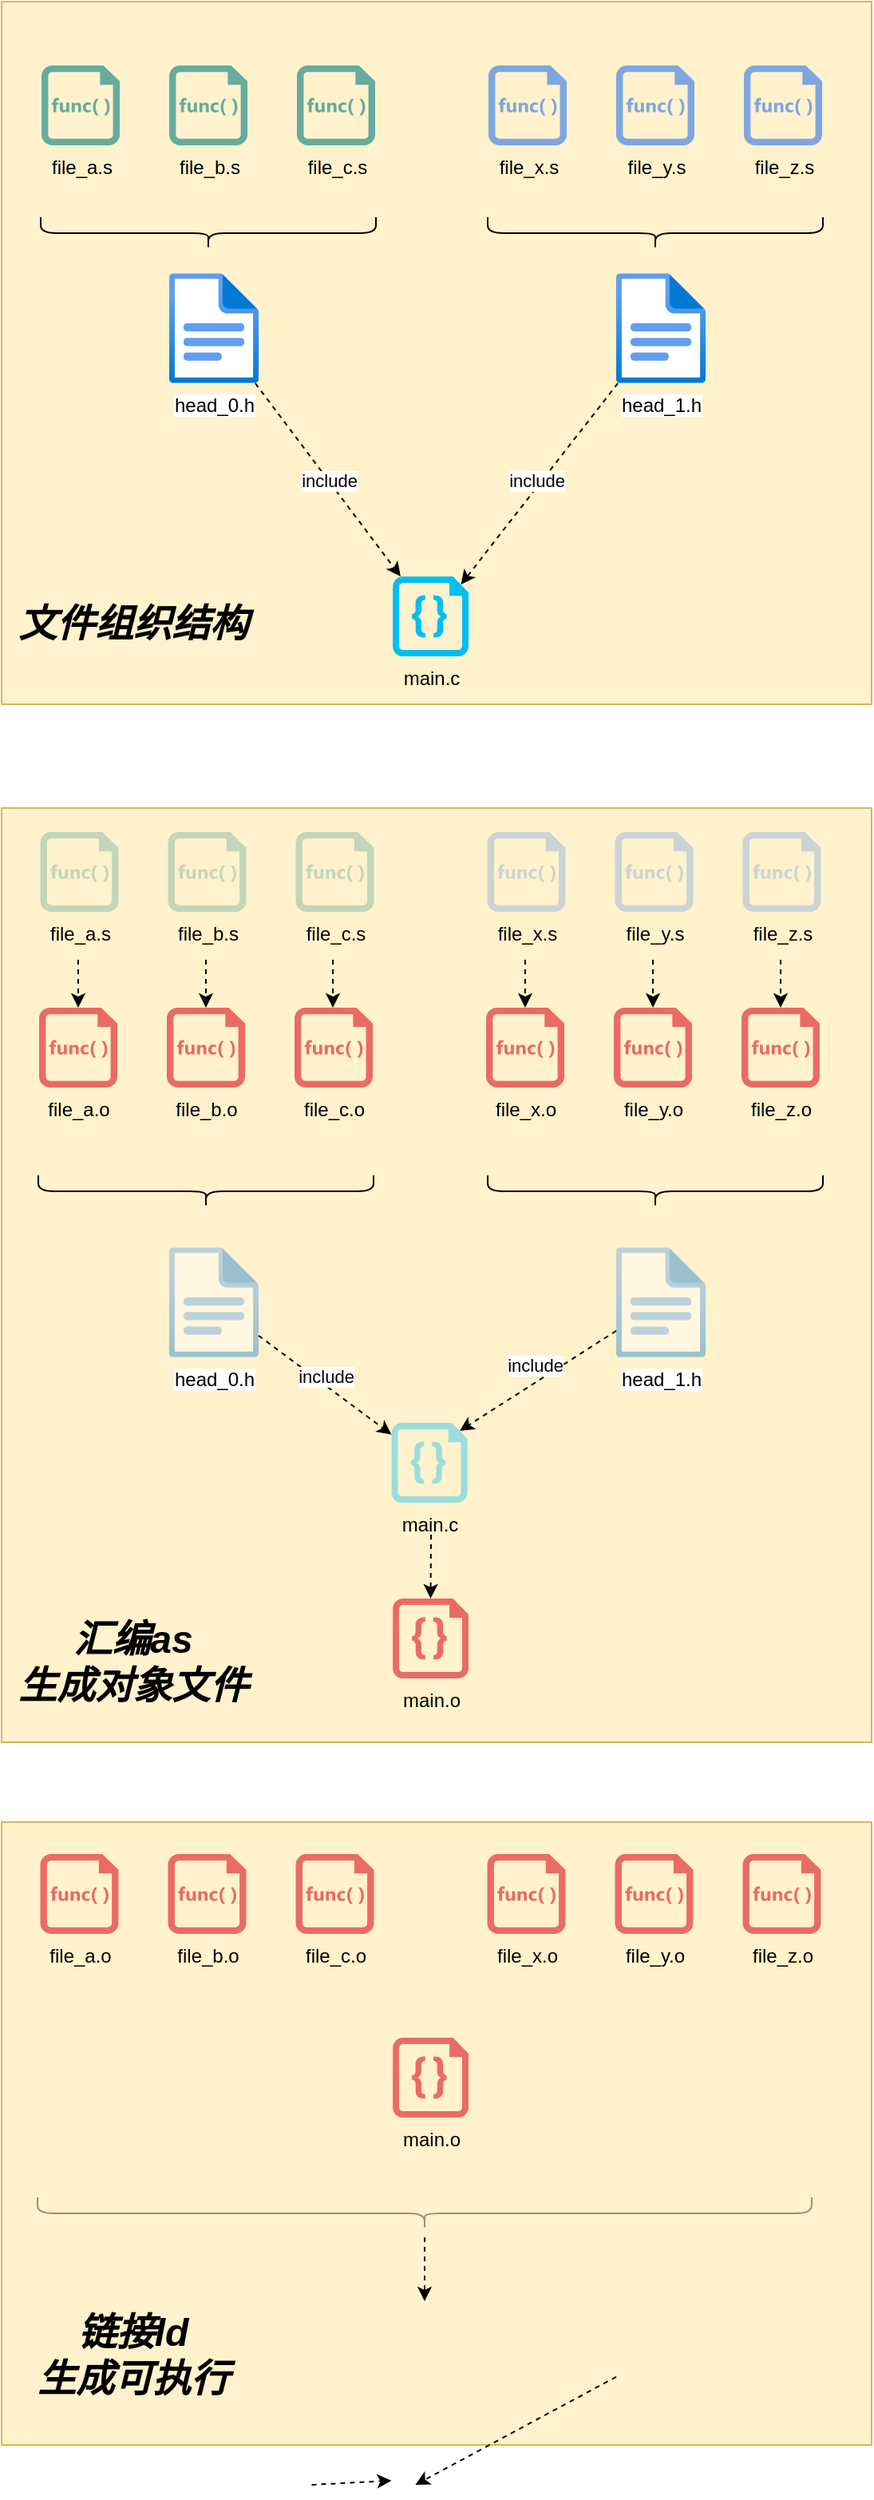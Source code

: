 <mxfile version="16.1.0" type="github">
  <diagram id="spzFWITE9Zn2OP-nqxdw" name="Page-1">
    <mxGraphModel dx="1350" dy="773" grid="1" gridSize="10" guides="1" tooltips="1" connect="1" arrows="1" fold="1" page="1" pageScale="1" pageWidth="827" pageHeight="1169" math="0" shadow="0">
      <root>
        <mxCell id="0" />
        <mxCell id="1" parent="0" />
        <mxCell id="oYCqzgZXlXL3odsBXNti-86" value="" style="rounded=0;whiteSpace=wrap;html=1;fillColor=#fff2cc;strokeColor=#d6b656;" vertex="1" parent="1">
          <mxGeometry x="135" y="1220" width="545" height="390" as="geometry" />
        </mxCell>
        <mxCell id="oYCqzgZXlXL3odsBXNti-51" value="" style="rounded=0;whiteSpace=wrap;html=1;fillColor=#fff2cc;strokeColor=#d6b656;" vertex="1" parent="1">
          <mxGeometry x="135" y="585" width="545" height="585" as="geometry" />
        </mxCell>
        <mxCell id="oYCqzgZXlXL3odsBXNti-33" value="" style="rounded=0;whiteSpace=wrap;html=1;fillColor=#fff2cc;strokeColor=#d6b656;" vertex="1" parent="1">
          <mxGeometry x="135" y="80" width="545" height="440" as="geometry" />
        </mxCell>
        <mxCell id="oYCqzgZXlXL3odsBXNti-3" value="file_a.s" style="sketch=0;aspect=fixed;pointerEvents=1;shadow=0;dashed=0;html=1;strokeColor=none;labelPosition=center;verticalLabelPosition=bottom;verticalAlign=top;align=center;fillColor=#67AB9F;shape=mxgraph.mscae.enterprise.code_file" vertex="1" parent="1">
          <mxGeometry x="160" y="120" width="49" height="50" as="geometry" />
        </mxCell>
        <mxCell id="oYCqzgZXlXL3odsBXNti-4" value="file_b.s" style="sketch=0;aspect=fixed;pointerEvents=1;shadow=0;dashed=0;html=1;strokeColor=none;labelPosition=center;verticalLabelPosition=bottom;verticalAlign=top;align=center;fillColor=#67AB9F;shape=mxgraph.mscae.enterprise.code_file" vertex="1" parent="1">
          <mxGeometry x="240" y="120" width="49" height="50" as="geometry" />
        </mxCell>
        <mxCell id="oYCqzgZXlXL3odsBXNti-5" value="file_c.s" style="sketch=0;aspect=fixed;pointerEvents=1;shadow=0;dashed=0;html=1;strokeColor=none;labelPosition=center;verticalLabelPosition=bottom;verticalAlign=top;align=center;fillColor=#67AB9F;shape=mxgraph.mscae.enterprise.code_file" vertex="1" parent="1">
          <mxGeometry x="320" y="120" width="49" height="50" as="geometry" />
        </mxCell>
        <mxCell id="oYCqzgZXlXL3odsBXNti-6" value="file_x.s" style="sketch=0;aspect=fixed;pointerEvents=1;shadow=0;dashed=0;html=1;strokeColor=none;labelPosition=center;verticalLabelPosition=bottom;verticalAlign=top;align=center;fillColor=#7EA6E0;shape=mxgraph.mscae.enterprise.code_file" vertex="1" parent="1">
          <mxGeometry x="440" y="120" width="49" height="50" as="geometry" />
        </mxCell>
        <mxCell id="oYCqzgZXlXL3odsBXNti-7" value="file_y.s" style="sketch=0;aspect=fixed;pointerEvents=1;shadow=0;dashed=0;html=1;strokeColor=none;labelPosition=center;verticalLabelPosition=bottom;verticalAlign=top;align=center;fillColor=#7EA6E0;shape=mxgraph.mscae.enterprise.code_file" vertex="1" parent="1">
          <mxGeometry x="520" y="120" width="49" height="50" as="geometry" />
        </mxCell>
        <mxCell id="oYCqzgZXlXL3odsBXNti-8" value="file_z.s" style="sketch=0;aspect=fixed;pointerEvents=1;shadow=0;dashed=0;html=1;strokeColor=none;labelPosition=center;verticalLabelPosition=bottom;verticalAlign=top;align=center;fillColor=#7EA6E0;shape=mxgraph.mscae.enterprise.code_file" vertex="1" parent="1">
          <mxGeometry x="600" y="120" width="49" height="50" as="geometry" />
        </mxCell>
        <mxCell id="oYCqzgZXlXL3odsBXNti-9" value="head_0.h" style="aspect=fixed;html=1;points=[];align=center;image;fontSize=12;image=img/lib/azure2/general/File.svg;fillColor=#7EA6E0;" vertex="1" parent="1">
          <mxGeometry x="240" y="250" width="56.0" height="69" as="geometry" />
        </mxCell>
        <mxCell id="oYCqzgZXlXL3odsBXNti-10" value="head_1.h" style="aspect=fixed;html=1;points=[];align=center;image;fontSize=12;image=img/lib/azure2/general/File.svg;fillColor=#7EA6E0;" vertex="1" parent="1">
          <mxGeometry x="520" y="250" width="56.0" height="69" as="geometry" />
        </mxCell>
        <mxCell id="oYCqzgZXlXL3odsBXNti-11" value="" style="shape=curlyBracket;whiteSpace=wrap;html=1;rounded=1;flipH=1;fillColor=#7EA6E0;rotation=90;" vertex="1" parent="1">
          <mxGeometry x="254.5" y="120" width="20" height="210" as="geometry" />
        </mxCell>
        <mxCell id="oYCqzgZXlXL3odsBXNti-12" value="" style="shape=curlyBracket;whiteSpace=wrap;html=1;rounded=1;flipH=1;fillColor=#7EA6E0;rotation=90;" vertex="1" parent="1">
          <mxGeometry x="534.5" y="120" width="20" height="210" as="geometry" />
        </mxCell>
        <mxCell id="oYCqzgZXlXL3odsBXNti-13" value="main.c" style="verticalLabelPosition=bottom;html=1;verticalAlign=top;align=center;strokeColor=none;fillColor=#00BEF2;shape=mxgraph.azure.code_file;pointerEvents=1;" vertex="1" parent="1">
          <mxGeometry x="380" y="440" width="47.5" height="50" as="geometry" />
        </mxCell>
        <mxCell id="oYCqzgZXlXL3odsBXNti-14" value="" style="endArrow=classic;html=1;rounded=0;dashed=1;" edge="1" parent="1" source="oYCqzgZXlXL3odsBXNti-9" target="oYCqzgZXlXL3odsBXNti-13">
          <mxGeometry width="50" height="50" relative="1" as="geometry">
            <mxPoint x="330" y="450" as="sourcePoint" />
            <mxPoint x="380" y="400" as="targetPoint" />
          </mxGeometry>
        </mxCell>
        <mxCell id="oYCqzgZXlXL3odsBXNti-16" value="include" style="edgeLabel;html=1;align=center;verticalAlign=middle;resizable=0;points=[];" vertex="1" connectable="0" parent="oYCqzgZXlXL3odsBXNti-14">
          <mxGeometry x="0.221" y="-2" relative="1" as="geometry">
            <mxPoint x="-8" y="-14" as="offset" />
          </mxGeometry>
        </mxCell>
        <mxCell id="oYCqzgZXlXL3odsBXNti-15" value="" style="endArrow=classic;html=1;rounded=0;dashed=1;entryX=0.9;entryY=0.1;entryDx=0;entryDy=0;entryPerimeter=0;" edge="1" parent="1" source="oYCqzgZXlXL3odsBXNti-10" target="oYCqzgZXlXL3odsBXNti-13">
          <mxGeometry width="50" height="50" relative="1" as="geometry">
            <mxPoint x="303.947" y="329" as="sourcePoint" />
            <mxPoint x="394.948" y="450" as="targetPoint" />
          </mxGeometry>
        </mxCell>
        <mxCell id="oYCqzgZXlXL3odsBXNti-17" value="include" style="edgeLabel;html=1;align=center;verticalAlign=middle;resizable=0;points=[];" vertex="1" connectable="0" parent="oYCqzgZXlXL3odsBXNti-15">
          <mxGeometry x="0.277" y="1" relative="1" as="geometry">
            <mxPoint x="11" y="-20" as="offset" />
          </mxGeometry>
        </mxCell>
        <mxCell id="oYCqzgZXlXL3odsBXNti-18" value="file_a.s" style="sketch=0;aspect=fixed;pointerEvents=1;shadow=0;dashed=0;html=1;strokeColor=none;labelPosition=center;verticalLabelPosition=bottom;verticalAlign=top;align=center;fillColor=#67AB9F;shape=mxgraph.mscae.enterprise.code_file;perimeterSpacing=5;opacity=40;" vertex="1" parent="1">
          <mxGeometry x="159.25" y="600" width="49" height="50" as="geometry" />
        </mxCell>
        <mxCell id="oYCqzgZXlXL3odsBXNti-19" value="file_b.s" style="sketch=0;aspect=fixed;pointerEvents=1;shadow=0;dashed=0;html=1;strokeColor=none;labelPosition=center;verticalLabelPosition=bottom;verticalAlign=top;align=center;fillColor=#67AB9F;shape=mxgraph.mscae.enterprise.code_file;perimeterSpacing=5;opacity=40;" vertex="1" parent="1">
          <mxGeometry x="239.25" y="600" width="49" height="50" as="geometry" />
        </mxCell>
        <mxCell id="oYCqzgZXlXL3odsBXNti-20" value="file_c.s" style="sketch=0;aspect=fixed;pointerEvents=1;shadow=0;dashed=0;html=1;strokeColor=none;labelPosition=center;verticalLabelPosition=bottom;verticalAlign=top;align=center;fillColor=#67AB9F;shape=mxgraph.mscae.enterprise.code_file;perimeterSpacing=5;opacity=40;" vertex="1" parent="1">
          <mxGeometry x="319.25" y="600" width="49" height="50" as="geometry" />
        </mxCell>
        <mxCell id="oYCqzgZXlXL3odsBXNti-21" value="file_x.s" style="sketch=0;aspect=fixed;pointerEvents=1;shadow=0;dashed=0;html=1;strokeColor=none;labelPosition=center;verticalLabelPosition=bottom;verticalAlign=top;align=center;fillColor=#7EA6E0;shape=mxgraph.mscae.enterprise.code_file;perimeterSpacing=5;opacity=40;" vertex="1" parent="1">
          <mxGeometry x="439.25" y="600" width="49" height="50" as="geometry" />
        </mxCell>
        <mxCell id="oYCqzgZXlXL3odsBXNti-22" value="file_y.s" style="sketch=0;aspect=fixed;pointerEvents=1;shadow=0;dashed=0;html=1;strokeColor=none;labelPosition=center;verticalLabelPosition=bottom;verticalAlign=top;align=center;fillColor=#7EA6E0;shape=mxgraph.mscae.enterprise.code_file;perimeterSpacing=5;opacity=40;" vertex="1" parent="1">
          <mxGeometry x="519.25" y="600" width="49" height="50" as="geometry" />
        </mxCell>
        <mxCell id="oYCqzgZXlXL3odsBXNti-23" value="file_z.s" style="sketch=0;aspect=fixed;pointerEvents=1;shadow=0;dashed=0;html=1;strokeColor=none;labelPosition=center;verticalLabelPosition=bottom;verticalAlign=top;align=center;fillColor=#7EA6E0;shape=mxgraph.mscae.enterprise.code_file;perimeterSpacing=5;opacity=40;" vertex="1" parent="1">
          <mxGeometry x="599.25" y="600" width="49" height="50" as="geometry" />
        </mxCell>
        <mxCell id="oYCqzgZXlXL3odsBXNti-24" value="head_0.h" style="aspect=fixed;html=1;points=[];align=center;image;fontSize=12;image=img/lib/azure2/general/File.svg;fillColor=#7EA6E0;opacity=40;" vertex="1" parent="1">
          <mxGeometry x="240" y="860" width="56.0" height="69" as="geometry" />
        </mxCell>
        <mxCell id="oYCqzgZXlXL3odsBXNti-25" value="head_1.h" style="aspect=fixed;html=1;points=[];align=center;image;fontSize=12;image=img/lib/azure2/general/File.svg;fillColor=#7EA6E0;imageBackground=none;imageBorder=none;opacity=40;" vertex="1" parent="1">
          <mxGeometry x="520" y="860" width="56.0" height="69" as="geometry" />
        </mxCell>
        <mxCell id="oYCqzgZXlXL3odsBXNti-28" value="main.c" style="verticalLabelPosition=bottom;html=1;verticalAlign=top;align=center;strokeColor=none;fillColor=#00BEF2;shape=mxgraph.azure.code_file;pointerEvents=1;opacity=40;" vertex="1" parent="1">
          <mxGeometry x="379.25" y="970" width="47.5" height="50" as="geometry" />
        </mxCell>
        <mxCell id="oYCqzgZXlXL3odsBXNti-29" value="" style="endArrow=classic;html=1;rounded=0;dashed=1;" edge="1" parent="1" source="oYCqzgZXlXL3odsBXNti-24" target="oYCqzgZXlXL3odsBXNti-28">
          <mxGeometry width="50" height="50" relative="1" as="geometry">
            <mxPoint x="329.25" y="980" as="sourcePoint" />
            <mxPoint x="379.25" y="930" as="targetPoint" />
          </mxGeometry>
        </mxCell>
        <mxCell id="oYCqzgZXlXL3odsBXNti-30" value="include" style="edgeLabel;html=1;align=center;verticalAlign=middle;resizable=0;points=[];" vertex="1" connectable="0" parent="oYCqzgZXlXL3odsBXNti-29">
          <mxGeometry x="0.221" y="-2" relative="1" as="geometry">
            <mxPoint x="-8" y="-14" as="offset" />
          </mxGeometry>
        </mxCell>
        <mxCell id="oYCqzgZXlXL3odsBXNti-31" value="" style="endArrow=classic;html=1;rounded=0;dashed=1;entryX=0.9;entryY=0.1;entryDx=0;entryDy=0;entryPerimeter=0;" edge="1" parent="1" source="oYCqzgZXlXL3odsBXNti-25" target="oYCqzgZXlXL3odsBXNti-28">
          <mxGeometry width="50" height="50" relative="1" as="geometry">
            <mxPoint x="303.197" y="859" as="sourcePoint" />
            <mxPoint x="394.198" y="980" as="targetPoint" />
          </mxGeometry>
        </mxCell>
        <mxCell id="oYCqzgZXlXL3odsBXNti-32" value="include" style="edgeLabel;html=1;align=center;verticalAlign=middle;resizable=0;points=[];" vertex="1" connectable="0" parent="oYCqzgZXlXL3odsBXNti-31">
          <mxGeometry x="0.277" y="1" relative="1" as="geometry">
            <mxPoint x="11" y="-20" as="offset" />
          </mxGeometry>
        </mxCell>
        <mxCell id="oYCqzgZXlXL3odsBXNti-35" value="file_a.o" style="sketch=0;aspect=fixed;pointerEvents=1;shadow=0;dashed=0;html=1;strokeColor=none;labelPosition=center;verticalLabelPosition=bottom;verticalAlign=top;align=center;fillColor=#EA6B66;shape=mxgraph.mscae.enterprise.code_file" vertex="1" parent="1">
          <mxGeometry x="158.5" y="710" width="49" height="50" as="geometry" />
        </mxCell>
        <mxCell id="oYCqzgZXlXL3odsBXNti-36" value="file_b.o" style="sketch=0;aspect=fixed;pointerEvents=1;shadow=0;dashed=0;html=1;strokeColor=none;labelPosition=center;verticalLabelPosition=bottom;verticalAlign=top;align=center;fillColor=#EA6B66;shape=mxgraph.mscae.enterprise.code_file" vertex="1" parent="1">
          <mxGeometry x="238.5" y="710" width="49" height="50" as="geometry" />
        </mxCell>
        <mxCell id="oYCqzgZXlXL3odsBXNti-37" value="file_c.o" style="sketch=0;aspect=fixed;pointerEvents=1;shadow=0;dashed=0;html=1;strokeColor=none;labelPosition=center;verticalLabelPosition=bottom;verticalAlign=top;align=center;fillColor=#EA6B66;shape=mxgraph.mscae.enterprise.code_file" vertex="1" parent="1">
          <mxGeometry x="318.5" y="710" width="49" height="50" as="geometry" />
        </mxCell>
        <mxCell id="oYCqzgZXlXL3odsBXNti-38" value="file_x.o" style="sketch=0;aspect=fixed;pointerEvents=1;shadow=0;dashed=0;html=1;strokeColor=none;labelPosition=center;verticalLabelPosition=bottom;verticalAlign=top;align=center;fillColor=#EA6B66;shape=mxgraph.mscae.enterprise.code_file" vertex="1" parent="1">
          <mxGeometry x="438.5" y="710" width="49" height="50" as="geometry" />
        </mxCell>
        <mxCell id="oYCqzgZXlXL3odsBXNti-39" value="file_y.o" style="sketch=0;aspect=fixed;pointerEvents=1;shadow=0;dashed=0;html=1;strokeColor=none;labelPosition=center;verticalLabelPosition=bottom;verticalAlign=top;align=center;fillColor=#EA6B66;shape=mxgraph.mscae.enterprise.code_file" vertex="1" parent="1">
          <mxGeometry x="518.5" y="710" width="49" height="50" as="geometry" />
        </mxCell>
        <mxCell id="oYCqzgZXlXL3odsBXNti-40" value="file_z.o" style="sketch=0;aspect=fixed;pointerEvents=1;shadow=0;dashed=0;html=1;strokeColor=none;labelPosition=center;verticalLabelPosition=bottom;verticalAlign=top;align=center;fillColor=#EA6B66;shape=mxgraph.mscae.enterprise.code_file" vertex="1" parent="1">
          <mxGeometry x="598.5" y="710" width="49" height="50" as="geometry" />
        </mxCell>
        <mxCell id="oYCqzgZXlXL3odsBXNti-41" value="main.o" style="verticalLabelPosition=bottom;html=1;verticalAlign=top;align=center;strokeColor=none;fillColor=#EA6B66;shape=mxgraph.azure.code_file;pointerEvents=1;" vertex="1" parent="1">
          <mxGeometry x="380" y="1080" width="47.5" height="50" as="geometry" />
        </mxCell>
        <mxCell id="oYCqzgZXlXL3odsBXNti-42" value="" style="endArrow=classic;html=1;rounded=0;dashed=1;entryX=0.5;entryY=0;entryDx=0;entryDy=0;entryPerimeter=0;" edge="1" parent="1" target="oYCqzgZXlXL3odsBXNti-35">
          <mxGeometry width="50" height="50" relative="1" as="geometry">
            <mxPoint x="183" y="680" as="sourcePoint" />
            <mxPoint x="220" y="830" as="targetPoint" />
          </mxGeometry>
        </mxCell>
        <mxCell id="oYCqzgZXlXL3odsBXNti-43" value="" style="endArrow=classic;html=1;rounded=0;dashed=1;entryX=0.5;entryY=0;entryDx=0;entryDy=0;entryPerimeter=0;" edge="1" parent="1" target="oYCqzgZXlXL3odsBXNti-36">
          <mxGeometry width="50" height="50" relative="1" as="geometry">
            <mxPoint x="263" y="680" as="sourcePoint" />
            <mxPoint x="193" y="720" as="targetPoint" />
          </mxGeometry>
        </mxCell>
        <mxCell id="oYCqzgZXlXL3odsBXNti-44" value="" style="endArrow=classic;html=1;rounded=0;dashed=1;entryX=0.5;entryY=0;entryDx=0;entryDy=0;entryPerimeter=0;" edge="1" parent="1">
          <mxGeometry width="50" height="50" relative="1" as="geometry">
            <mxPoint x="342.5" y="680" as="sourcePoint" />
            <mxPoint x="342.5" y="710" as="targetPoint" />
          </mxGeometry>
        </mxCell>
        <mxCell id="oYCqzgZXlXL3odsBXNti-45" value="" style="endArrow=classic;html=1;rounded=0;dashed=1;entryX=0.5;entryY=0;entryDx=0;entryDy=0;entryPerimeter=0;" edge="1" parent="1" target="oYCqzgZXlXL3odsBXNti-38">
          <mxGeometry width="50" height="50" relative="1" as="geometry">
            <mxPoint x="463" y="680" as="sourcePoint" />
            <mxPoint x="193" y="720" as="targetPoint" />
          </mxGeometry>
        </mxCell>
        <mxCell id="oYCqzgZXlXL3odsBXNti-46" value="" style="endArrow=classic;html=1;rounded=0;dashed=1;entryX=0.5;entryY=0;entryDx=0;entryDy=0;entryPerimeter=0;" edge="1" parent="1" target="oYCqzgZXlXL3odsBXNti-39">
          <mxGeometry width="50" height="50" relative="1" as="geometry">
            <mxPoint x="543" y="680" as="sourcePoint" />
            <mxPoint x="273" y="720" as="targetPoint" />
          </mxGeometry>
        </mxCell>
        <mxCell id="oYCqzgZXlXL3odsBXNti-47" value="" style="endArrow=classic;html=1;rounded=0;dashed=1;entryX=0.5;entryY=0;entryDx=0;entryDy=0;entryPerimeter=0;" edge="1" parent="1" target="oYCqzgZXlXL3odsBXNti-40">
          <mxGeometry width="50" height="50" relative="1" as="geometry">
            <mxPoint x="623" y="680" as="sourcePoint" />
            <mxPoint x="352.5" y="720" as="targetPoint" />
          </mxGeometry>
        </mxCell>
        <mxCell id="oYCqzgZXlXL3odsBXNti-48" value="" style="endArrow=classic;html=1;rounded=0;dashed=1;entryX=0.5;entryY=0;entryDx=0;entryDy=0;entryPerimeter=0;" edge="1" parent="1" target="oYCqzgZXlXL3odsBXNti-41">
          <mxGeometry width="50" height="50" relative="1" as="geometry">
            <mxPoint x="404" y="1040" as="sourcePoint" />
            <mxPoint x="633" y="660" as="targetPoint" />
          </mxGeometry>
        </mxCell>
        <mxCell id="oYCqzgZXlXL3odsBXNti-49" value="" style="shape=curlyBracket;whiteSpace=wrap;html=1;rounded=1;flipH=1;fillColor=#7EA6E0;rotation=90;" vertex="1" parent="1">
          <mxGeometry x="253" y="720" width="20" height="210" as="geometry" />
        </mxCell>
        <mxCell id="oYCqzgZXlXL3odsBXNti-50" value="" style="shape=curlyBracket;whiteSpace=wrap;html=1;rounded=1;flipH=1;fillColor=#7EA6E0;rotation=90;" vertex="1" parent="1">
          <mxGeometry x="534.5" y="720" width="20" height="210" as="geometry" />
        </mxCell>
        <mxCell id="oYCqzgZXlXL3odsBXNti-62" value="" style="endArrow=classic;html=1;rounded=0;dashed=1;" edge="1" parent="1" source="oYCqzgZXlXL3odsBXNti-59">
          <mxGeometry width="50" height="50" relative="1" as="geometry">
            <mxPoint x="329.25" y="1635" as="sourcePoint" />
            <mxPoint x="379.25" y="1632.319" as="targetPoint" />
          </mxGeometry>
        </mxCell>
        <mxCell id="oYCqzgZXlXL3odsBXNti-64" value="" style="endArrow=classic;html=1;rounded=0;dashed=1;entryX=0.9;entryY=0.1;entryDx=0;entryDy=0;entryPerimeter=0;" edge="1" parent="1" target="oYCqzgZXlXL3odsBXNti-61">
          <mxGeometry width="50" height="50" relative="1" as="geometry">
            <mxPoint x="520" y="1567.389" as="sourcePoint" />
            <mxPoint x="394.198" y="1635" as="targetPoint" />
          </mxGeometry>
        </mxCell>
        <mxCell id="oYCqzgZXlXL3odsBXNti-66" value="file_a.o" style="sketch=0;aspect=fixed;pointerEvents=1;shadow=0;dashed=0;html=1;strokeColor=none;labelPosition=center;verticalLabelPosition=bottom;verticalAlign=top;align=center;fillColor=#EA6B66;shape=mxgraph.mscae.enterprise.code_file" vertex="1" parent="1">
          <mxGeometry x="159.25" y="1240" width="49" height="50" as="geometry" />
        </mxCell>
        <mxCell id="oYCqzgZXlXL3odsBXNti-67" value="file_b.o" style="sketch=0;aspect=fixed;pointerEvents=1;shadow=0;dashed=0;html=1;strokeColor=none;labelPosition=center;verticalLabelPosition=bottom;verticalAlign=top;align=center;fillColor=#EA6B66;shape=mxgraph.mscae.enterprise.code_file" vertex="1" parent="1">
          <mxGeometry x="239.25" y="1240" width="49" height="50" as="geometry" />
        </mxCell>
        <mxCell id="oYCqzgZXlXL3odsBXNti-68" value="file_c.o" style="sketch=0;aspect=fixed;pointerEvents=1;shadow=0;dashed=0;html=1;strokeColor=none;labelPosition=center;verticalLabelPosition=bottom;verticalAlign=top;align=center;fillColor=#EA6B66;shape=mxgraph.mscae.enterprise.code_file" vertex="1" parent="1">
          <mxGeometry x="319.25" y="1240" width="49" height="50" as="geometry" />
        </mxCell>
        <mxCell id="oYCqzgZXlXL3odsBXNti-69" value="file_x.o" style="sketch=0;aspect=fixed;pointerEvents=1;shadow=0;dashed=0;html=1;strokeColor=none;labelPosition=center;verticalLabelPosition=bottom;verticalAlign=top;align=center;fillColor=#EA6B66;shape=mxgraph.mscae.enterprise.code_file" vertex="1" parent="1">
          <mxGeometry x="439.25" y="1240" width="49" height="50" as="geometry" />
        </mxCell>
        <mxCell id="oYCqzgZXlXL3odsBXNti-70" value="file_y.o" style="sketch=0;aspect=fixed;pointerEvents=1;shadow=0;dashed=0;html=1;strokeColor=none;labelPosition=center;verticalLabelPosition=bottom;verticalAlign=top;align=center;fillColor=#EA6B66;shape=mxgraph.mscae.enterprise.code_file" vertex="1" parent="1">
          <mxGeometry x="519.25" y="1240" width="49" height="50" as="geometry" />
        </mxCell>
        <mxCell id="oYCqzgZXlXL3odsBXNti-71" value="file_z.o" style="sketch=0;aspect=fixed;pointerEvents=1;shadow=0;dashed=0;html=1;strokeColor=none;labelPosition=center;verticalLabelPosition=bottom;verticalAlign=top;align=center;fillColor=#EA6B66;shape=mxgraph.mscae.enterprise.code_file" vertex="1" parent="1">
          <mxGeometry x="599.25" y="1240" width="49" height="50" as="geometry" />
        </mxCell>
        <mxCell id="oYCqzgZXlXL3odsBXNti-72" value="main.o" style="verticalLabelPosition=bottom;html=1;verticalAlign=top;align=center;strokeColor=none;fillColor=#EA6B66;shape=mxgraph.azure.code_file;pointerEvents=1;" vertex="1" parent="1">
          <mxGeometry x="380" y="1355" width="47.5" height="50" as="geometry" />
        </mxCell>
        <mxCell id="oYCqzgZXlXL3odsBXNti-83" value="" style="shape=curlyBracket;whiteSpace=wrap;html=1;rounded=1;shadow=0;sketch=0;strokeWidth=1;fillColor=#e1d5e7;opacity=40;rotation=-90;perimeterSpacing=100;strokeColor=default;" vertex="1" parent="1">
          <mxGeometry x="390" y="1222.5" width="20" height="485" as="geometry" />
        </mxCell>
        <mxCell id="oYCqzgZXlXL3odsBXNti-84" value="" style="shape=image;html=1;verticalAlign=top;verticalLabelPosition=bottom;labelBackgroundColor=#ffffff;imageAspect=0;aspect=fixed;image=https://cdn1.iconfinder.com/data/icons/CrystalClear/64x64/apps/package_system.png;rounded=0;shadow=0;sketch=0;strokeColor=default;strokeWidth=1;fillColor=#EA6B66;opacity=40;" vertex="1" parent="1">
          <mxGeometry x="371" y="1530" width="64" height="64" as="geometry" />
        </mxCell>
        <mxCell id="oYCqzgZXlXL3odsBXNti-85" value="" style="endArrow=classic;html=1;rounded=0;dashed=1;" edge="1" parent="1">
          <mxGeometry width="50" height="50" relative="1" as="geometry">
            <mxPoint x="400" y="1480" as="sourcePoint" />
            <mxPoint x="400" y="1520" as="targetPoint" />
          </mxGeometry>
        </mxCell>
        <mxCell id="oYCqzgZXlXL3odsBXNti-87" value="&lt;b&gt;&lt;font style=&quot;font-size: 24px&quot;&gt;&lt;i&gt;汇编as&lt;br&gt;生成对象文件&lt;/i&gt;&lt;/font&gt;&lt;/b&gt;" style="text;html=1;strokeColor=none;fillColor=none;align=center;verticalAlign=middle;whiteSpace=wrap;rounded=0;shadow=0;sketch=0;opacity=40;" vertex="1" parent="1">
          <mxGeometry x="135" y="1080" width="165" height="80" as="geometry" />
        </mxCell>
        <mxCell id="oYCqzgZXlXL3odsBXNti-88" value="&lt;b&gt;&lt;font style=&quot;font-size: 24px&quot;&gt;&lt;i&gt;文件组织结构&lt;/i&gt;&lt;/font&gt;&lt;/b&gt;" style="text;html=1;strokeColor=none;fillColor=none;align=center;verticalAlign=middle;whiteSpace=wrap;rounded=0;shadow=0;sketch=0;opacity=40;" vertex="1" parent="1">
          <mxGeometry x="135" y="430" width="165" height="80" as="geometry" />
        </mxCell>
        <mxCell id="oYCqzgZXlXL3odsBXNti-89" value="&lt;b&gt;&lt;font style=&quot;font-size: 24px&quot;&gt;&lt;i&gt;链接ld&lt;br&gt;生成可执行&lt;/i&gt;&lt;/font&gt;&lt;/b&gt;" style="text;html=1;strokeColor=none;fillColor=none;align=center;verticalAlign=middle;whiteSpace=wrap;rounded=0;shadow=0;sketch=0;opacity=40;" vertex="1" parent="1">
          <mxGeometry x="135" y="1514" width="165" height="80" as="geometry" />
        </mxCell>
      </root>
    </mxGraphModel>
  </diagram>
</mxfile>
